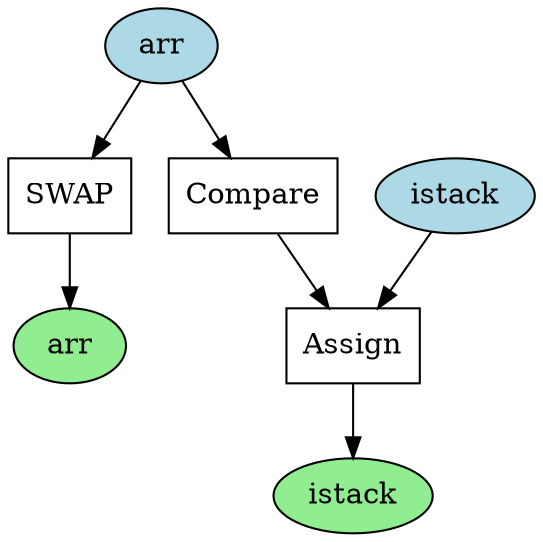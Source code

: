 digraph sort_DFG {
    node [shape=ellipse, style=filled, fillcolor=lightblue];
    arr_in [label="arr"];
    istack_in [label="istack"];

    node [shape=box, style=""];
    op_swap [label="SWAP"];
    op_compare [label="Compare"];
    op_assign [label="Assign"];

    node [shape=ellipse, style=filled, fillcolor=lightgreen];
    arr_out [label="arr"];
    istack_out [label="istack"];

    // Arestas do DFG (simplificado devido a complexidade)
    arr_in -> op_swap;
    arr_in -> op_compare;
    op_swap -> arr_out;
    op_compare -> op_assign;
    istack_in -> op_assign;
    op_assign -> istack_out;
}